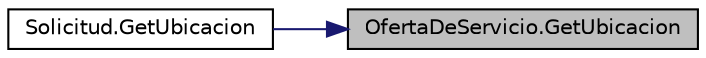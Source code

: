 digraph "OfertaDeServicio.GetUbicacion"
{
 // INTERACTIVE_SVG=YES
 // LATEX_PDF_SIZE
  edge [fontname="Helvetica",fontsize="10",labelfontname="Helvetica",labelfontsize="10"];
  node [fontname="Helvetica",fontsize="10",shape=record];
  rankdir="RL";
  Node1 [label="OfertaDeServicio.GetUbicacion",height=0.2,width=0.4,color="black", fillcolor="grey75", style="filled", fontcolor="black",tooltip="Método para obtener la ubicación de la oferta de servicio."];
  Node1 -> Node2 [dir="back",color="midnightblue",fontsize="10",style="solid",fontname="Helvetica"];
  Node2 [label="Solicitud.GetUbicacion",height=0.2,width=0.4,color="black", fillcolor="white", style="filled",URL="$classSolicitud.html#abf979957610d18c3bf71a90ac4ca50f1",tooltip="Método para obtener la ubicación de una oferta."];
}
